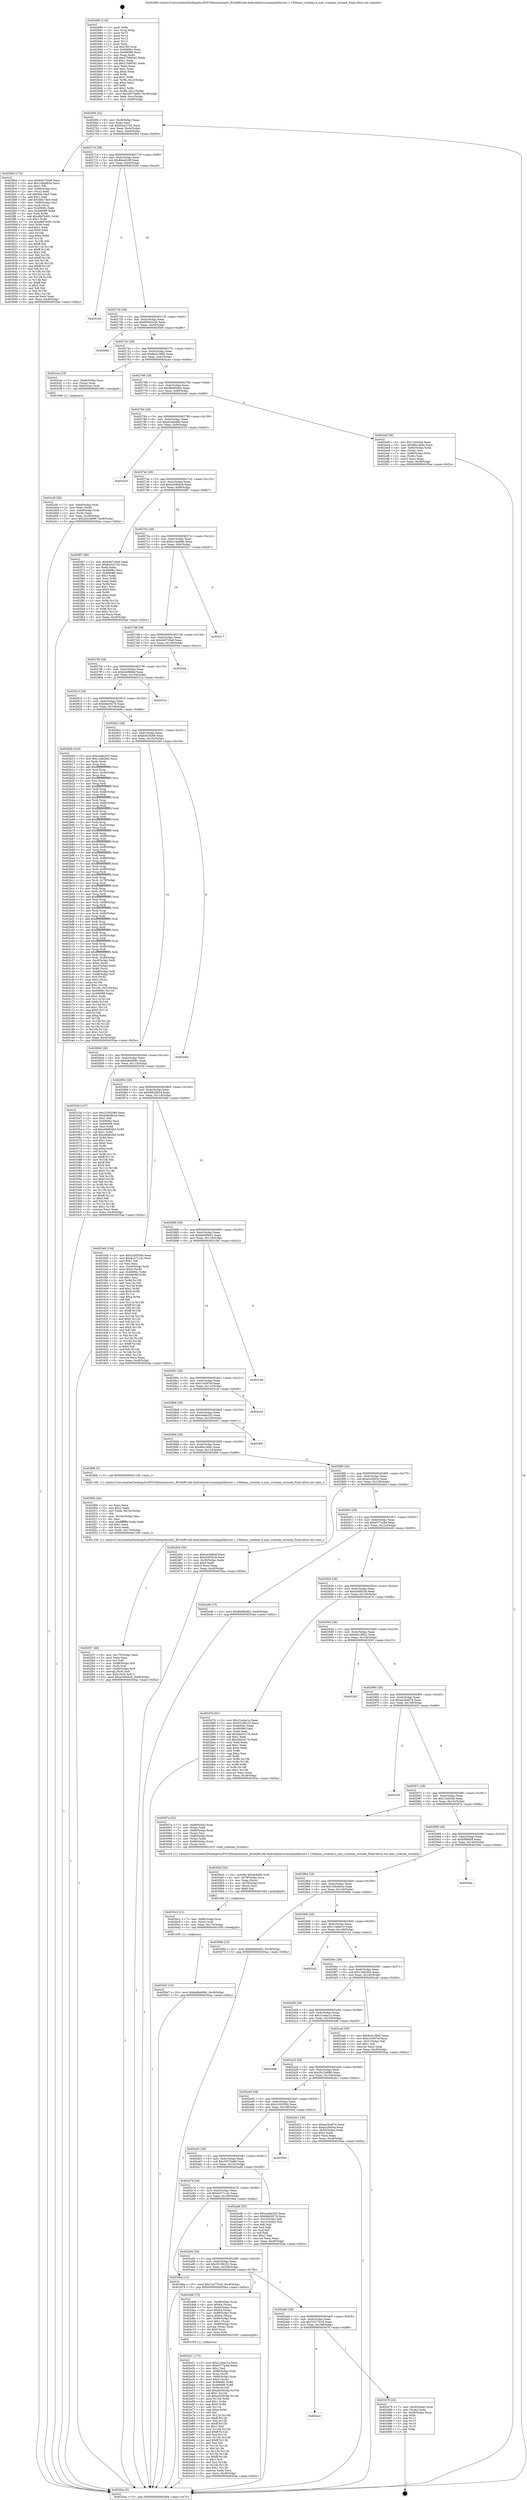 digraph "0x402680" {
  label = "0x402680 (/mnt/c/Users/mathe/Desktop/tcc/POCII/binaries/extr_BGAQRCode-Androidzbarsrcmainjnilibiconv-1.15libmac_croatian.h_mac_croatian_wctomb_Final-ollvm.out::main(0))"
  labelloc = "t"
  node[shape=record]

  Entry [label="",width=0.3,height=0.3,shape=circle,fillcolor=black,style=filled]
  "0x4026f4" [label="{
     0x4026f4 [32]\l
     | [instrs]\l
     &nbsp;&nbsp;0x4026f4 \<+6\>: mov -0xc8(%rbp),%eax\l
     &nbsp;&nbsp;0x4026fa \<+2\>: mov %eax,%ecx\l
     &nbsp;&nbsp;0x4026fc \<+6\>: sub $0x83cb2743,%ecx\l
     &nbsp;&nbsp;0x402702 \<+6\>: mov %eax,-0xdc(%rbp)\l
     &nbsp;&nbsp;0x402708 \<+6\>: mov %ecx,-0xe0(%rbp)\l
     &nbsp;&nbsp;0x40270e \<+6\>: je 0000000000402fbd \<main+0x93d\>\l
  }"]
  "0x402fbd" [label="{
     0x402fbd [174]\l
     | [instrs]\l
     &nbsp;&nbsp;0x402fbd \<+5\>: mov $0xb40720a6,%eax\l
     &nbsp;&nbsp;0x402fc2 \<+5\>: mov $0x1084db3a,%ecx\l
     &nbsp;&nbsp;0x402fc7 \<+2\>: mov $0x1,%dl\l
     &nbsp;&nbsp;0x402fc9 \<+4\>: mov -0x80(%rbp),%rsi\l
     &nbsp;&nbsp;0x402fcd \<+2\>: mov (%rsi),%edi\l
     &nbsp;&nbsp;0x402fcf \<+6\>: sub $0x5f4c74e5,%edi\l
     &nbsp;&nbsp;0x402fd5 \<+3\>: add $0x1,%edi\l
     &nbsp;&nbsp;0x402fd8 \<+6\>: add $0x5f4c74e5,%edi\l
     &nbsp;&nbsp;0x402fde \<+4\>: mov -0x80(%rbp),%rsi\l
     &nbsp;&nbsp;0x402fe2 \<+2\>: mov %edi,(%rsi)\l
     &nbsp;&nbsp;0x402fe4 \<+7\>: mov 0x40606c,%edi\l
     &nbsp;&nbsp;0x402feb \<+8\>: mov 0x406088,%r8d\l
     &nbsp;&nbsp;0x402ff3 \<+3\>: mov %edi,%r9d\l
     &nbsp;&nbsp;0x402ff6 \<+7\>: add $0xd8d7b081,%r9d\l
     &nbsp;&nbsp;0x402ffd \<+4\>: sub $0x1,%r9d\l
     &nbsp;&nbsp;0x403001 \<+7\>: sub $0xd8d7b081,%r9d\l
     &nbsp;&nbsp;0x403008 \<+4\>: imul %r9d,%edi\l
     &nbsp;&nbsp;0x40300c \<+3\>: and $0x1,%edi\l
     &nbsp;&nbsp;0x40300f \<+3\>: cmp $0x0,%edi\l
     &nbsp;&nbsp;0x403012 \<+4\>: sete %r10b\l
     &nbsp;&nbsp;0x403016 \<+4\>: cmp $0xa,%r8d\l
     &nbsp;&nbsp;0x40301a \<+4\>: setl %r11b\l
     &nbsp;&nbsp;0x40301e \<+3\>: mov %r10b,%bl\l
     &nbsp;&nbsp;0x403021 \<+3\>: xor $0xff,%bl\l
     &nbsp;&nbsp;0x403024 \<+3\>: mov %r11b,%r14b\l
     &nbsp;&nbsp;0x403027 \<+4\>: xor $0xff,%r14b\l
     &nbsp;&nbsp;0x40302b \<+3\>: xor $0x1,%dl\l
     &nbsp;&nbsp;0x40302e \<+3\>: mov %bl,%r15b\l
     &nbsp;&nbsp;0x403031 \<+4\>: and $0xff,%r15b\l
     &nbsp;&nbsp;0x403035 \<+3\>: and %dl,%r10b\l
     &nbsp;&nbsp;0x403038 \<+3\>: mov %r14b,%r12b\l
     &nbsp;&nbsp;0x40303b \<+4\>: and $0xff,%r12b\l
     &nbsp;&nbsp;0x40303f \<+3\>: and %dl,%r11b\l
     &nbsp;&nbsp;0x403042 \<+3\>: or %r10b,%r15b\l
     &nbsp;&nbsp;0x403045 \<+3\>: or %r11b,%r12b\l
     &nbsp;&nbsp;0x403048 \<+3\>: xor %r12b,%r15b\l
     &nbsp;&nbsp;0x40304b \<+3\>: or %r14b,%bl\l
     &nbsp;&nbsp;0x40304e \<+3\>: xor $0xff,%bl\l
     &nbsp;&nbsp;0x403051 \<+3\>: or $0x1,%dl\l
     &nbsp;&nbsp;0x403054 \<+2\>: and %dl,%bl\l
     &nbsp;&nbsp;0x403056 \<+3\>: or %bl,%r15b\l
     &nbsp;&nbsp;0x403059 \<+4\>: test $0x1,%r15b\l
     &nbsp;&nbsp;0x40305d \<+3\>: cmovne %ecx,%eax\l
     &nbsp;&nbsp;0x403060 \<+6\>: mov %eax,-0xc8(%rbp)\l
     &nbsp;&nbsp;0x403066 \<+5\>: jmp 00000000004035aa \<main+0xf2a\>\l
  }"]
  "0x402714" [label="{
     0x402714 [28]\l
     | [instrs]\l
     &nbsp;&nbsp;0x402714 \<+5\>: jmp 0000000000402719 \<main+0x99\>\l
     &nbsp;&nbsp;0x402719 \<+6\>: mov -0xdc(%rbp),%eax\l
     &nbsp;&nbsp;0x40271f \<+5\>: sub $0x84ad228f,%eax\l
     &nbsp;&nbsp;0x402724 \<+6\>: mov %eax,-0xe4(%rbp)\l
     &nbsp;&nbsp;0x40272a \<+6\>: je 0000000000403329 \<main+0xca9\>\l
  }"]
  Exit [label="",width=0.3,height=0.3,shape=circle,fillcolor=black,style=filled,peripheries=2]
  "0x403329" [label="{
     0x403329\l
  }", style=dashed]
  "0x402730" [label="{
     0x402730 [28]\l
     | [instrs]\l
     &nbsp;&nbsp;0x402730 \<+5\>: jmp 0000000000402735 \<main+0xb5\>\l
     &nbsp;&nbsp;0x402735 \<+6\>: mov -0xdc(%rbp),%eax\l
     &nbsp;&nbsp;0x40273b \<+5\>: sub $0x85842a3b,%eax\l
     &nbsp;&nbsp;0x402740 \<+6\>: mov %eax,-0xe8(%rbp)\l
     &nbsp;&nbsp;0x402746 \<+6\>: je 00000000004030e6 \<main+0xa66\>\l
  }"]
  "0x402acc" [label="{
     0x402acc\l
  }", style=dashed]
  "0x4030e6" [label="{
     0x4030e6\l
  }", style=dashed]
  "0x40274c" [label="{
     0x40274c [28]\l
     | [instrs]\l
     &nbsp;&nbsp;0x40274c \<+5\>: jmp 0000000000402751 \<main+0xd1\>\l
     &nbsp;&nbsp;0x402751 \<+6\>: mov -0xdc(%rbp),%eax\l
     &nbsp;&nbsp;0x402757 \<+5\>: sub $0x8a413685,%eax\l
     &nbsp;&nbsp;0x40275c \<+6\>: mov %eax,-0xec(%rbp)\l
     &nbsp;&nbsp;0x402762 \<+6\>: je 0000000000402cea \<main+0x66a\>\l
  }"]
  "0x403479" [label="{
     0x403479 [24]\l
     | [instrs]\l
     &nbsp;&nbsp;0x403479 \<+7\>: mov -0xc0(%rbp),%rax\l
     &nbsp;&nbsp;0x403480 \<+2\>: mov (%rax),%eax\l
     &nbsp;&nbsp;0x403482 \<+4\>: lea -0x28(%rbp),%rsp\l
     &nbsp;&nbsp;0x403486 \<+1\>: pop %rbx\l
     &nbsp;&nbsp;0x403487 \<+2\>: pop %r12\l
     &nbsp;&nbsp;0x403489 \<+2\>: pop %r13\l
     &nbsp;&nbsp;0x40348b \<+2\>: pop %r14\l
     &nbsp;&nbsp;0x40348d \<+2\>: pop %r15\l
     &nbsp;&nbsp;0x40348f \<+1\>: pop %rbp\l
     &nbsp;&nbsp;0x403490 \<+1\>: ret\l
  }"]
  "0x402cea" [label="{
     0x402cea [19]\l
     | [instrs]\l
     &nbsp;&nbsp;0x402cea \<+7\>: mov -0xb8(%rbp),%rax\l
     &nbsp;&nbsp;0x402cf1 \<+3\>: mov (%rax),%rax\l
     &nbsp;&nbsp;0x402cf4 \<+4\>: mov 0x8(%rax),%rdi\l
     &nbsp;&nbsp;0x402cf8 \<+5\>: call 0000000000401060 \<atoi@plt\>\l
     | [calls]\l
     &nbsp;&nbsp;0x401060 \{1\} (unknown)\l
  }"]
  "0x402768" [label="{
     0x402768 [28]\l
     | [instrs]\l
     &nbsp;&nbsp;0x402768 \<+5\>: jmp 000000000040276d \<main+0xed\>\l
     &nbsp;&nbsp;0x40276d \<+6\>: mov -0xdc(%rbp),%eax\l
     &nbsp;&nbsp;0x402773 \<+5\>: sub $0x8b094462,%eax\l
     &nbsp;&nbsp;0x402778 \<+6\>: mov %eax,-0xf0(%rbp)\l
     &nbsp;&nbsp;0x40277e \<+6\>: je 0000000000402edf \<main+0x85f\>\l
  }"]
  "0x4030d7" [label="{
     0x4030d7 [15]\l
     | [instrs]\l
     &nbsp;&nbsp;0x4030d7 \<+10\>: movl $0xbd6a909c,-0xc8(%rbp)\l
     &nbsp;&nbsp;0x4030e1 \<+5\>: jmp 00000000004035aa \<main+0xf2a\>\l
  }"]
  "0x402edf" [label="{
     0x402edf [39]\l
     | [instrs]\l
     &nbsp;&nbsp;0x402edf \<+5\>: mov $0x12d434d,%eax\l
     &nbsp;&nbsp;0x402ee4 \<+5\>: mov $0xd9a14b0c,%ecx\l
     &nbsp;&nbsp;0x402ee9 \<+4\>: mov -0x80(%rbp),%rdx\l
     &nbsp;&nbsp;0x402eed \<+2\>: mov (%rdx),%esi\l
     &nbsp;&nbsp;0x402eef \<+7\>: mov -0x90(%rbp),%rdx\l
     &nbsp;&nbsp;0x402ef6 \<+2\>: cmp (%rdx),%esi\l
     &nbsp;&nbsp;0x402ef8 \<+3\>: cmovl %ecx,%eax\l
     &nbsp;&nbsp;0x402efb \<+6\>: mov %eax,-0xc8(%rbp)\l
     &nbsp;&nbsp;0x402f01 \<+5\>: jmp 00000000004035aa \<main+0xf2a\>\l
  }"]
  "0x402784" [label="{
     0x402784 [28]\l
     | [instrs]\l
     &nbsp;&nbsp;0x402784 \<+5\>: jmp 0000000000402789 \<main+0x109\>\l
     &nbsp;&nbsp;0x402789 \<+6\>: mov -0xdc(%rbp),%eax\l
     &nbsp;&nbsp;0x40278f \<+5\>: sub $0x8c2b4d6b,%eax\l
     &nbsp;&nbsp;0x402794 \<+6\>: mov %eax,-0xf4(%rbp)\l
     &nbsp;&nbsp;0x40279a \<+6\>: je 0000000000403235 \<main+0xbb5\>\l
  }"]
  "0x4030c2" [label="{
     0x4030c2 [21]\l
     | [instrs]\l
     &nbsp;&nbsp;0x4030c2 \<+7\>: mov -0x88(%rbp),%rcx\l
     &nbsp;&nbsp;0x4030c9 \<+3\>: mov (%rcx),%rdi\l
     &nbsp;&nbsp;0x4030cc \<+6\>: mov %eax,-0x174(%rbp)\l
     &nbsp;&nbsp;0x4030d2 \<+5\>: call 0000000000401030 \<free@plt\>\l
     | [calls]\l
     &nbsp;&nbsp;0x401030 \{1\} (unknown)\l
  }"]
  "0x403235" [label="{
     0x403235\l
  }", style=dashed]
  "0x4027a0" [label="{
     0x4027a0 [28]\l
     | [instrs]\l
     &nbsp;&nbsp;0x4027a0 \<+5\>: jmp 00000000004027a5 \<main+0x125\>\l
     &nbsp;&nbsp;0x4027a5 \<+6\>: mov -0xdc(%rbp),%eax\l
     &nbsp;&nbsp;0x4027ab \<+5\>: sub $0xa349d4c6,%eax\l
     &nbsp;&nbsp;0x4027b0 \<+6\>: mov %eax,-0xf8(%rbp)\l
     &nbsp;&nbsp;0x4027b6 \<+6\>: je 0000000000402f67 \<main+0x8e7\>\l
  }"]
  "0x4030a5" [label="{
     0x4030a5 [29]\l
     | [instrs]\l
     &nbsp;&nbsp;0x4030a5 \<+10\>: movabs $0x4040d6,%rdi\l
     &nbsp;&nbsp;0x4030af \<+4\>: mov -0x78(%rbp),%rcx\l
     &nbsp;&nbsp;0x4030b3 \<+2\>: mov %eax,(%rcx)\l
     &nbsp;&nbsp;0x4030b5 \<+4\>: mov -0x78(%rbp),%rcx\l
     &nbsp;&nbsp;0x4030b9 \<+2\>: mov (%rcx),%esi\l
     &nbsp;&nbsp;0x4030bb \<+2\>: mov $0x0,%al\l
     &nbsp;&nbsp;0x4030bd \<+5\>: call 0000000000401040 \<printf@plt\>\l
     | [calls]\l
     &nbsp;&nbsp;0x401040 \{1\} (unknown)\l
  }"]
  "0x402f67" [label="{
     0x402f67 [86]\l
     | [instrs]\l
     &nbsp;&nbsp;0x402f67 \<+5\>: mov $0xb40720a6,%eax\l
     &nbsp;&nbsp;0x402f6c \<+5\>: mov $0x83cb2743,%ecx\l
     &nbsp;&nbsp;0x402f71 \<+2\>: xor %edx,%edx\l
     &nbsp;&nbsp;0x402f73 \<+7\>: mov 0x40606c,%esi\l
     &nbsp;&nbsp;0x402f7a \<+7\>: mov 0x406088,%edi\l
     &nbsp;&nbsp;0x402f81 \<+3\>: sub $0x1,%edx\l
     &nbsp;&nbsp;0x402f84 \<+3\>: mov %esi,%r8d\l
     &nbsp;&nbsp;0x402f87 \<+3\>: add %edx,%r8d\l
     &nbsp;&nbsp;0x402f8a \<+4\>: imul %r8d,%esi\l
     &nbsp;&nbsp;0x402f8e \<+3\>: and $0x1,%esi\l
     &nbsp;&nbsp;0x402f91 \<+3\>: cmp $0x0,%esi\l
     &nbsp;&nbsp;0x402f94 \<+4\>: sete %r9b\l
     &nbsp;&nbsp;0x402f98 \<+3\>: cmp $0xa,%edi\l
     &nbsp;&nbsp;0x402f9b \<+4\>: setl %r10b\l
     &nbsp;&nbsp;0x402f9f \<+3\>: mov %r9b,%r11b\l
     &nbsp;&nbsp;0x402fa2 \<+3\>: and %r10b,%r11b\l
     &nbsp;&nbsp;0x402fa5 \<+3\>: xor %r10b,%r9b\l
     &nbsp;&nbsp;0x402fa8 \<+3\>: or %r9b,%r11b\l
     &nbsp;&nbsp;0x402fab \<+4\>: test $0x1,%r11b\l
     &nbsp;&nbsp;0x402faf \<+3\>: cmovne %ecx,%eax\l
     &nbsp;&nbsp;0x402fb2 \<+6\>: mov %eax,-0xc8(%rbp)\l
     &nbsp;&nbsp;0x402fb8 \<+5\>: jmp 00000000004035aa \<main+0xf2a\>\l
  }"]
  "0x4027bc" [label="{
     0x4027bc [28]\l
     | [instrs]\l
     &nbsp;&nbsp;0x4027bc \<+5\>: jmp 00000000004027c1 \<main+0x141\>\l
     &nbsp;&nbsp;0x4027c1 \<+6\>: mov -0xdc(%rbp),%eax\l
     &nbsp;&nbsp;0x4027c7 \<+5\>: sub $0xb1cba69b,%eax\l
     &nbsp;&nbsp;0x4027cc \<+6\>: mov %eax,-0xfc(%rbp)\l
     &nbsp;&nbsp;0x4027d2 \<+6\>: je 0000000000403217 \<main+0xb97\>\l
  }"]
  "0x402f37" [label="{
     0x402f37 [48]\l
     | [instrs]\l
     &nbsp;&nbsp;0x402f37 \<+6\>: mov -0x170(%rbp),%ecx\l
     &nbsp;&nbsp;0x402f3d \<+3\>: imul %eax,%ecx\l
     &nbsp;&nbsp;0x402f40 \<+3\>: mov %cl,%dil\l
     &nbsp;&nbsp;0x402f43 \<+7\>: mov -0x88(%rbp),%r8\l
     &nbsp;&nbsp;0x402f4a \<+3\>: mov (%r8),%r8\l
     &nbsp;&nbsp;0x402f4d \<+4\>: mov -0x80(%rbp),%r9\l
     &nbsp;&nbsp;0x402f51 \<+3\>: movslq (%r9),%r9\l
     &nbsp;&nbsp;0x402f54 \<+4\>: mov %dil,(%r8,%r9,1)\l
     &nbsp;&nbsp;0x402f58 \<+10\>: movl $0xa349d4c6,-0xc8(%rbp)\l
     &nbsp;&nbsp;0x402f62 \<+5\>: jmp 00000000004035aa \<main+0xf2a\>\l
  }"]
  "0x403217" [label="{
     0x403217\l
  }", style=dashed]
  "0x4027d8" [label="{
     0x4027d8 [28]\l
     | [instrs]\l
     &nbsp;&nbsp;0x4027d8 \<+5\>: jmp 00000000004027dd \<main+0x15d\>\l
     &nbsp;&nbsp;0x4027dd \<+6\>: mov -0xdc(%rbp),%eax\l
     &nbsp;&nbsp;0x4027e3 \<+5\>: sub $0xb40720a6,%eax\l
     &nbsp;&nbsp;0x4027e8 \<+6\>: mov %eax,-0x100(%rbp)\l
     &nbsp;&nbsp;0x4027ee \<+6\>: je 0000000000403544 \<main+0xec4\>\l
  }"]
  "0x402f0b" [label="{
     0x402f0b [44]\l
     | [instrs]\l
     &nbsp;&nbsp;0x402f0b \<+2\>: xor %ecx,%ecx\l
     &nbsp;&nbsp;0x402f0d \<+5\>: mov $0x2,%edx\l
     &nbsp;&nbsp;0x402f12 \<+6\>: mov %edx,-0x16c(%rbp)\l
     &nbsp;&nbsp;0x402f18 \<+1\>: cltd\l
     &nbsp;&nbsp;0x402f19 \<+6\>: mov -0x16c(%rbp),%esi\l
     &nbsp;&nbsp;0x402f1f \<+2\>: idiv %esi\l
     &nbsp;&nbsp;0x402f21 \<+6\>: imul $0xfffffffe,%edx,%edx\l
     &nbsp;&nbsp;0x402f27 \<+3\>: sub $0x1,%ecx\l
     &nbsp;&nbsp;0x402f2a \<+2\>: sub %ecx,%edx\l
     &nbsp;&nbsp;0x402f2c \<+6\>: mov %edx,-0x170(%rbp)\l
     &nbsp;&nbsp;0x402f32 \<+5\>: call 0000000000401160 \<next_i\>\l
     | [calls]\l
     &nbsp;&nbsp;0x401160 \{1\} (/mnt/c/Users/mathe/Desktop/tcc/POCII/binaries/extr_BGAQRCode-Androidzbarsrcmainjnilibiconv-1.15libmac_croatian.h_mac_croatian_wctomb_Final-ollvm.out::next_i)\l
  }"]
  "0x403544" [label="{
     0x403544\l
  }", style=dashed]
  "0x4027f4" [label="{
     0x4027f4 [28]\l
     | [instrs]\l
     &nbsp;&nbsp;0x4027f4 \<+5\>: jmp 00000000004027f9 \<main+0x179\>\l
     &nbsp;&nbsp;0x4027f9 \<+6\>: mov -0xdc(%rbp),%eax\l
     &nbsp;&nbsp;0x4027ff \<+5\>: sub $0xb4289bbf,%eax\l
     &nbsp;&nbsp;0x402804 \<+6\>: mov %eax,-0x104(%rbp)\l
     &nbsp;&nbsp;0x40280a \<+6\>: je 000000000040331a \<main+0xc9a\>\l
  }"]
  "0x402e21" [label="{
     0x402e21 [175]\l
     | [instrs]\l
     &nbsp;&nbsp;0x402e21 \<+5\>: mov $0x21e4ac1a,%ecx\l
     &nbsp;&nbsp;0x402e26 \<+5\>: mov $0xe577a3bf,%edx\l
     &nbsp;&nbsp;0x402e2b \<+3\>: mov $0x1,%sil\l
     &nbsp;&nbsp;0x402e2e \<+7\>: mov -0x88(%rbp),%rdi\l
     &nbsp;&nbsp;0x402e35 \<+3\>: mov %rax,(%rdi)\l
     &nbsp;&nbsp;0x402e38 \<+4\>: mov -0x80(%rbp),%rax\l
     &nbsp;&nbsp;0x402e3c \<+6\>: movl $0x0,(%rax)\l
     &nbsp;&nbsp;0x402e42 \<+8\>: mov 0x40606c,%r8d\l
     &nbsp;&nbsp;0x402e4a \<+8\>: mov 0x406088,%r9d\l
     &nbsp;&nbsp;0x402e52 \<+3\>: mov %r8d,%r10d\l
     &nbsp;&nbsp;0x402e55 \<+7\>: add $0xad3503da,%r10d\l
     &nbsp;&nbsp;0x402e5c \<+4\>: sub $0x1,%r10d\l
     &nbsp;&nbsp;0x402e60 \<+7\>: sub $0xad3503da,%r10d\l
     &nbsp;&nbsp;0x402e67 \<+4\>: imul %r10d,%r8d\l
     &nbsp;&nbsp;0x402e6b \<+4\>: and $0x1,%r8d\l
     &nbsp;&nbsp;0x402e6f \<+4\>: cmp $0x0,%r8d\l
     &nbsp;&nbsp;0x402e73 \<+4\>: sete %r11b\l
     &nbsp;&nbsp;0x402e77 \<+4\>: cmp $0xa,%r9d\l
     &nbsp;&nbsp;0x402e7b \<+3\>: setl %bl\l
     &nbsp;&nbsp;0x402e7e \<+3\>: mov %r11b,%r14b\l
     &nbsp;&nbsp;0x402e81 \<+4\>: xor $0xff,%r14b\l
     &nbsp;&nbsp;0x402e85 \<+3\>: mov %bl,%r15b\l
     &nbsp;&nbsp;0x402e88 \<+4\>: xor $0xff,%r15b\l
     &nbsp;&nbsp;0x402e8c \<+4\>: xor $0x1,%sil\l
     &nbsp;&nbsp;0x402e90 \<+3\>: mov %r14b,%r12b\l
     &nbsp;&nbsp;0x402e93 \<+4\>: and $0xff,%r12b\l
     &nbsp;&nbsp;0x402e97 \<+3\>: and %sil,%r11b\l
     &nbsp;&nbsp;0x402e9a \<+3\>: mov %r15b,%r13b\l
     &nbsp;&nbsp;0x402e9d \<+4\>: and $0xff,%r13b\l
     &nbsp;&nbsp;0x402ea1 \<+3\>: and %sil,%bl\l
     &nbsp;&nbsp;0x402ea4 \<+3\>: or %r11b,%r12b\l
     &nbsp;&nbsp;0x402ea7 \<+3\>: or %bl,%r13b\l
     &nbsp;&nbsp;0x402eaa \<+3\>: xor %r13b,%r12b\l
     &nbsp;&nbsp;0x402ead \<+3\>: or %r15b,%r14b\l
     &nbsp;&nbsp;0x402eb0 \<+4\>: xor $0xff,%r14b\l
     &nbsp;&nbsp;0x402eb4 \<+4\>: or $0x1,%sil\l
     &nbsp;&nbsp;0x402eb8 \<+3\>: and %sil,%r14b\l
     &nbsp;&nbsp;0x402ebb \<+3\>: or %r14b,%r12b\l
     &nbsp;&nbsp;0x402ebe \<+4\>: test $0x1,%r12b\l
     &nbsp;&nbsp;0x402ec2 \<+3\>: cmovne %edx,%ecx\l
     &nbsp;&nbsp;0x402ec5 \<+6\>: mov %ecx,-0xc8(%rbp)\l
     &nbsp;&nbsp;0x402ecb \<+5\>: jmp 00000000004035aa \<main+0xf2a\>\l
  }"]
  "0x40331a" [label="{
     0x40331a\l
  }", style=dashed]
  "0x402810" [label="{
     0x402810 [28]\l
     | [instrs]\l
     &nbsp;&nbsp;0x402810 \<+5\>: jmp 0000000000402815 \<main+0x195\>\l
     &nbsp;&nbsp;0x402815 \<+6\>: mov -0xdc(%rbp),%eax\l
     &nbsp;&nbsp;0x40281b \<+5\>: sub $0xb8dc927b,%eax\l
     &nbsp;&nbsp;0x402820 \<+6\>: mov %eax,-0x108(%rbp)\l
     &nbsp;&nbsp;0x402826 \<+6\>: je 0000000000402b0b \<main+0x48b\>\l
  }"]
  "0x402ab0" [label="{
     0x402ab0 [28]\l
     | [instrs]\l
     &nbsp;&nbsp;0x402ab0 \<+5\>: jmp 0000000000402ab5 \<main+0x435\>\l
     &nbsp;&nbsp;0x402ab5 \<+6\>: mov -0xdc(%rbp),%eax\l
     &nbsp;&nbsp;0x402abb \<+5\>: sub $0x7e277b16,%eax\l
     &nbsp;&nbsp;0x402ac0 \<+6\>: mov %eax,-0x168(%rbp)\l
     &nbsp;&nbsp;0x402ac6 \<+6\>: je 0000000000403479 \<main+0xdf9\>\l
  }"]
  "0x402b0b" [label="{
     0x402b0b [416]\l
     | [instrs]\l
     &nbsp;&nbsp;0x402b0b \<+5\>: mov $0xcea6a203,%eax\l
     &nbsp;&nbsp;0x402b10 \<+5\>: mov $0x12db2fe2,%ecx\l
     &nbsp;&nbsp;0x402b15 \<+2\>: xor %edx,%edx\l
     &nbsp;&nbsp;0x402b17 \<+3\>: mov %rsp,%rsi\l
     &nbsp;&nbsp;0x402b1a \<+4\>: add $0xfffffffffffffff0,%rsi\l
     &nbsp;&nbsp;0x402b1e \<+3\>: mov %rsi,%rsp\l
     &nbsp;&nbsp;0x402b21 \<+7\>: mov %rsi,-0xc0(%rbp)\l
     &nbsp;&nbsp;0x402b28 \<+3\>: mov %rsp,%rsi\l
     &nbsp;&nbsp;0x402b2b \<+4\>: add $0xfffffffffffffff0,%rsi\l
     &nbsp;&nbsp;0x402b2f \<+3\>: mov %rsi,%rsp\l
     &nbsp;&nbsp;0x402b32 \<+3\>: mov %rsp,%rdi\l
     &nbsp;&nbsp;0x402b35 \<+4\>: add $0xfffffffffffffff0,%rdi\l
     &nbsp;&nbsp;0x402b39 \<+3\>: mov %rdi,%rsp\l
     &nbsp;&nbsp;0x402b3c \<+7\>: mov %rdi,-0xb8(%rbp)\l
     &nbsp;&nbsp;0x402b43 \<+3\>: mov %rsp,%rdi\l
     &nbsp;&nbsp;0x402b46 \<+4\>: add $0xfffffffffffffff0,%rdi\l
     &nbsp;&nbsp;0x402b4a \<+3\>: mov %rdi,%rsp\l
     &nbsp;&nbsp;0x402b4d \<+7\>: mov %rdi,-0xb0(%rbp)\l
     &nbsp;&nbsp;0x402b54 \<+3\>: mov %rsp,%rdi\l
     &nbsp;&nbsp;0x402b57 \<+4\>: add $0xfffffffffffffff0,%rdi\l
     &nbsp;&nbsp;0x402b5b \<+3\>: mov %rdi,%rsp\l
     &nbsp;&nbsp;0x402b5e \<+7\>: mov %rdi,-0xa8(%rbp)\l
     &nbsp;&nbsp;0x402b65 \<+3\>: mov %rsp,%rdi\l
     &nbsp;&nbsp;0x402b68 \<+4\>: add $0xfffffffffffffff0,%rdi\l
     &nbsp;&nbsp;0x402b6c \<+3\>: mov %rdi,%rsp\l
     &nbsp;&nbsp;0x402b6f \<+7\>: mov %rdi,-0xa0(%rbp)\l
     &nbsp;&nbsp;0x402b76 \<+3\>: mov %rsp,%rdi\l
     &nbsp;&nbsp;0x402b79 \<+4\>: add $0xfffffffffffffff0,%rdi\l
     &nbsp;&nbsp;0x402b7d \<+3\>: mov %rdi,%rsp\l
     &nbsp;&nbsp;0x402b80 \<+7\>: mov %rdi,-0x98(%rbp)\l
     &nbsp;&nbsp;0x402b87 \<+3\>: mov %rsp,%rdi\l
     &nbsp;&nbsp;0x402b8a \<+4\>: add $0xfffffffffffffff0,%rdi\l
     &nbsp;&nbsp;0x402b8e \<+3\>: mov %rdi,%rsp\l
     &nbsp;&nbsp;0x402b91 \<+7\>: mov %rdi,-0x90(%rbp)\l
     &nbsp;&nbsp;0x402b98 \<+3\>: mov %rsp,%rdi\l
     &nbsp;&nbsp;0x402b9b \<+4\>: add $0xfffffffffffffff0,%rdi\l
     &nbsp;&nbsp;0x402b9f \<+3\>: mov %rdi,%rsp\l
     &nbsp;&nbsp;0x402ba2 \<+7\>: mov %rdi,-0x88(%rbp)\l
     &nbsp;&nbsp;0x402ba9 \<+3\>: mov %rsp,%rdi\l
     &nbsp;&nbsp;0x402bac \<+4\>: add $0xfffffffffffffff0,%rdi\l
     &nbsp;&nbsp;0x402bb0 \<+3\>: mov %rdi,%rsp\l
     &nbsp;&nbsp;0x402bb3 \<+4\>: mov %rdi,-0x80(%rbp)\l
     &nbsp;&nbsp;0x402bb7 \<+3\>: mov %rsp,%rdi\l
     &nbsp;&nbsp;0x402bba \<+4\>: add $0xfffffffffffffff0,%rdi\l
     &nbsp;&nbsp;0x402bbe \<+3\>: mov %rdi,%rsp\l
     &nbsp;&nbsp;0x402bc1 \<+4\>: mov %rdi,-0x78(%rbp)\l
     &nbsp;&nbsp;0x402bc5 \<+3\>: mov %rsp,%rdi\l
     &nbsp;&nbsp;0x402bc8 \<+4\>: add $0xfffffffffffffff0,%rdi\l
     &nbsp;&nbsp;0x402bcc \<+3\>: mov %rdi,%rsp\l
     &nbsp;&nbsp;0x402bcf \<+4\>: mov %rdi,-0x70(%rbp)\l
     &nbsp;&nbsp;0x402bd3 \<+3\>: mov %rsp,%rdi\l
     &nbsp;&nbsp;0x402bd6 \<+4\>: add $0xfffffffffffffff0,%rdi\l
     &nbsp;&nbsp;0x402bda \<+3\>: mov %rdi,%rsp\l
     &nbsp;&nbsp;0x402bdd \<+4\>: mov %rdi,-0x68(%rbp)\l
     &nbsp;&nbsp;0x402be1 \<+3\>: mov %rsp,%rdi\l
     &nbsp;&nbsp;0x402be4 \<+4\>: add $0xfffffffffffffff0,%rdi\l
     &nbsp;&nbsp;0x402be8 \<+3\>: mov %rdi,%rsp\l
     &nbsp;&nbsp;0x402beb \<+4\>: mov %rdi,-0x60(%rbp)\l
     &nbsp;&nbsp;0x402bef \<+3\>: mov %rsp,%rdi\l
     &nbsp;&nbsp;0x402bf2 \<+4\>: add $0xfffffffffffffff0,%rdi\l
     &nbsp;&nbsp;0x402bf6 \<+3\>: mov %rdi,%rsp\l
     &nbsp;&nbsp;0x402bf9 \<+4\>: mov %rdi,-0x58(%rbp)\l
     &nbsp;&nbsp;0x402bfd \<+3\>: mov %rsp,%rdi\l
     &nbsp;&nbsp;0x402c00 \<+4\>: add $0xfffffffffffffff0,%rdi\l
     &nbsp;&nbsp;0x402c04 \<+3\>: mov %rdi,%rsp\l
     &nbsp;&nbsp;0x402c07 \<+4\>: mov %rdi,-0x50(%rbp)\l
     &nbsp;&nbsp;0x402c0b \<+3\>: mov %rsp,%rdi\l
     &nbsp;&nbsp;0x402c0e \<+4\>: add $0xfffffffffffffff0,%rdi\l
     &nbsp;&nbsp;0x402c12 \<+3\>: mov %rdi,%rsp\l
     &nbsp;&nbsp;0x402c15 \<+4\>: mov %rdi,-0x48(%rbp)\l
     &nbsp;&nbsp;0x402c19 \<+3\>: mov %rsp,%rdi\l
     &nbsp;&nbsp;0x402c1c \<+4\>: add $0xfffffffffffffff0,%rdi\l
     &nbsp;&nbsp;0x402c20 \<+3\>: mov %rdi,%rsp\l
     &nbsp;&nbsp;0x402c23 \<+4\>: mov %rdi,-0x40(%rbp)\l
     &nbsp;&nbsp;0x402c27 \<+7\>: mov -0xc0(%rbp),%rdi\l
     &nbsp;&nbsp;0x402c2e \<+6\>: movl $0x0,(%rdi)\l
     &nbsp;&nbsp;0x402c34 \<+7\>: mov -0xcc(%rbp),%r8d\l
     &nbsp;&nbsp;0x402c3b \<+3\>: mov %r8d,(%rsi)\l
     &nbsp;&nbsp;0x402c3e \<+7\>: mov -0xb8(%rbp),%rdi\l
     &nbsp;&nbsp;0x402c45 \<+7\>: mov -0xd8(%rbp),%r9\l
     &nbsp;&nbsp;0x402c4c \<+3\>: mov %r9,(%rdi)\l
     &nbsp;&nbsp;0x402c4f \<+3\>: cmpl $0x2,(%rsi)\l
     &nbsp;&nbsp;0x402c52 \<+4\>: setne %r10b\l
     &nbsp;&nbsp;0x402c56 \<+4\>: and $0x1,%r10b\l
     &nbsp;&nbsp;0x402c5a \<+4\>: mov %r10b,-0x31(%rbp)\l
     &nbsp;&nbsp;0x402c5e \<+8\>: mov 0x40606c,%r11d\l
     &nbsp;&nbsp;0x402c66 \<+7\>: mov 0x406088,%ebx\l
     &nbsp;&nbsp;0x402c6d \<+3\>: sub $0x1,%edx\l
     &nbsp;&nbsp;0x402c70 \<+3\>: mov %r11d,%r14d\l
     &nbsp;&nbsp;0x402c73 \<+3\>: add %edx,%r14d\l
     &nbsp;&nbsp;0x402c76 \<+4\>: imul %r14d,%r11d\l
     &nbsp;&nbsp;0x402c7a \<+4\>: and $0x1,%r11d\l
     &nbsp;&nbsp;0x402c7e \<+4\>: cmp $0x0,%r11d\l
     &nbsp;&nbsp;0x402c82 \<+4\>: sete %r10b\l
     &nbsp;&nbsp;0x402c86 \<+3\>: cmp $0xa,%ebx\l
     &nbsp;&nbsp;0x402c89 \<+4\>: setl %r15b\l
     &nbsp;&nbsp;0x402c8d \<+3\>: mov %r10b,%r12b\l
     &nbsp;&nbsp;0x402c90 \<+3\>: and %r15b,%r12b\l
     &nbsp;&nbsp;0x402c93 \<+3\>: xor %r15b,%r10b\l
     &nbsp;&nbsp;0x402c96 \<+3\>: or %r10b,%r12b\l
     &nbsp;&nbsp;0x402c99 \<+4\>: test $0x1,%r12b\l
     &nbsp;&nbsp;0x402c9d \<+3\>: cmovne %ecx,%eax\l
     &nbsp;&nbsp;0x402ca0 \<+6\>: mov %eax,-0xc8(%rbp)\l
     &nbsp;&nbsp;0x402ca6 \<+5\>: jmp 00000000004035aa \<main+0xf2a\>\l
  }"]
  "0x40282c" [label="{
     0x40282c [28]\l
     | [instrs]\l
     &nbsp;&nbsp;0x40282c \<+5\>: jmp 0000000000402831 \<main+0x1b1\>\l
     &nbsp;&nbsp;0x402831 \<+6\>: mov -0xdc(%rbp),%eax\l
     &nbsp;&nbsp;0x402837 \<+5\>: sub $0xbc819266,%eax\l
     &nbsp;&nbsp;0x40283c \<+6\>: mov %eax,-0x10c(%rbp)\l
     &nbsp;&nbsp;0x402842 \<+6\>: je 00000000004032bd \<main+0xc3d\>\l
  }"]
  "0x402dd6" [label="{
     0x402dd6 [75]\l
     | [instrs]\l
     &nbsp;&nbsp;0x402dd6 \<+7\>: mov -0xa8(%rbp),%rax\l
     &nbsp;&nbsp;0x402ddd \<+6\>: movl $0x64,(%rax)\l
     &nbsp;&nbsp;0x402de3 \<+7\>: mov -0xa0(%rbp),%rax\l
     &nbsp;&nbsp;0x402dea \<+6\>: movl $0x64,(%rax)\l
     &nbsp;&nbsp;0x402df0 \<+7\>: mov -0x98(%rbp),%rax\l
     &nbsp;&nbsp;0x402df7 \<+7\>: movq $0x64,(%rax)\l
     &nbsp;&nbsp;0x402dfe \<+7\>: mov -0x90(%rbp),%rax\l
     &nbsp;&nbsp;0x402e05 \<+6\>: movl $0x1,(%rax)\l
     &nbsp;&nbsp;0x402e0b \<+7\>: mov -0x90(%rbp),%rax\l
     &nbsp;&nbsp;0x402e12 \<+3\>: movslq (%rax),%rax\l
     &nbsp;&nbsp;0x402e15 \<+4\>: shl $0x0,%rax\l
     &nbsp;&nbsp;0x402e19 \<+3\>: mov %rax,%rdi\l
     &nbsp;&nbsp;0x402e1c \<+5\>: call 0000000000401050 \<malloc@plt\>\l
     | [calls]\l
     &nbsp;&nbsp;0x401050 \{1\} (unknown)\l
  }"]
  "0x4032bd" [label="{
     0x4032bd\l
  }", style=dashed]
  "0x402848" [label="{
     0x402848 [28]\l
     | [instrs]\l
     &nbsp;&nbsp;0x402848 \<+5\>: jmp 000000000040284d \<main+0x1cd\>\l
     &nbsp;&nbsp;0x40284d \<+6\>: mov -0xdc(%rbp),%eax\l
     &nbsp;&nbsp;0x402853 \<+5\>: sub $0xbd6a909c,%eax\l
     &nbsp;&nbsp;0x402858 \<+6\>: mov %eax,-0x110(%rbp)\l
     &nbsp;&nbsp;0x40285e \<+6\>: je 000000000040333d \<main+0xcbd\>\l
  }"]
  "0x402a94" [label="{
     0x402a94 [28]\l
     | [instrs]\l
     &nbsp;&nbsp;0x402a94 \<+5\>: jmp 0000000000402a99 \<main+0x419\>\l
     &nbsp;&nbsp;0x402a99 \<+6\>: mov -0xdc(%rbp),%eax\l
     &nbsp;&nbsp;0x402a9f \<+5\>: sub $0x55196222,%eax\l
     &nbsp;&nbsp;0x402aa4 \<+6\>: mov %eax,-0x164(%rbp)\l
     &nbsp;&nbsp;0x402aaa \<+6\>: je 0000000000402dd6 \<main+0x756\>\l
  }"]
  "0x40333d" [label="{
     0x40333d [147]\l
     | [instrs]\l
     &nbsp;&nbsp;0x40333d \<+5\>: mov $0x2c305594,%eax\l
     &nbsp;&nbsp;0x403342 \<+5\>: mov $0xbd828b24,%ecx\l
     &nbsp;&nbsp;0x403347 \<+2\>: mov $0x1,%dl\l
     &nbsp;&nbsp;0x403349 \<+7\>: mov 0x40606c,%esi\l
     &nbsp;&nbsp;0x403350 \<+7\>: mov 0x406088,%edi\l
     &nbsp;&nbsp;0x403357 \<+3\>: mov %esi,%r8d\l
     &nbsp;&nbsp;0x40335a \<+7\>: sub $0xe0b8b5b5,%r8d\l
     &nbsp;&nbsp;0x403361 \<+4\>: sub $0x1,%r8d\l
     &nbsp;&nbsp;0x403365 \<+7\>: add $0xe0b8b5b5,%r8d\l
     &nbsp;&nbsp;0x40336c \<+4\>: imul %r8d,%esi\l
     &nbsp;&nbsp;0x403370 \<+3\>: and $0x1,%esi\l
     &nbsp;&nbsp;0x403373 \<+3\>: cmp $0x0,%esi\l
     &nbsp;&nbsp;0x403376 \<+4\>: sete %r9b\l
     &nbsp;&nbsp;0x40337a \<+3\>: cmp $0xa,%edi\l
     &nbsp;&nbsp;0x40337d \<+4\>: setl %r10b\l
     &nbsp;&nbsp;0x403381 \<+3\>: mov %r9b,%r11b\l
     &nbsp;&nbsp;0x403384 \<+4\>: xor $0xff,%r11b\l
     &nbsp;&nbsp;0x403388 \<+3\>: mov %r10b,%bl\l
     &nbsp;&nbsp;0x40338b \<+3\>: xor $0xff,%bl\l
     &nbsp;&nbsp;0x40338e \<+3\>: xor $0x0,%dl\l
     &nbsp;&nbsp;0x403391 \<+3\>: mov %r11b,%r14b\l
     &nbsp;&nbsp;0x403394 \<+4\>: and $0x0,%r14b\l
     &nbsp;&nbsp;0x403398 \<+3\>: and %dl,%r9b\l
     &nbsp;&nbsp;0x40339b \<+3\>: mov %bl,%r15b\l
     &nbsp;&nbsp;0x40339e \<+4\>: and $0x0,%r15b\l
     &nbsp;&nbsp;0x4033a2 \<+3\>: and %dl,%r10b\l
     &nbsp;&nbsp;0x4033a5 \<+3\>: or %r9b,%r14b\l
     &nbsp;&nbsp;0x4033a8 \<+3\>: or %r10b,%r15b\l
     &nbsp;&nbsp;0x4033ab \<+3\>: xor %r15b,%r14b\l
     &nbsp;&nbsp;0x4033ae \<+3\>: or %bl,%r11b\l
     &nbsp;&nbsp;0x4033b1 \<+4\>: xor $0xff,%r11b\l
     &nbsp;&nbsp;0x4033b5 \<+3\>: or $0x0,%dl\l
     &nbsp;&nbsp;0x4033b8 \<+3\>: and %dl,%r11b\l
     &nbsp;&nbsp;0x4033bb \<+3\>: or %r11b,%r14b\l
     &nbsp;&nbsp;0x4033be \<+4\>: test $0x1,%r14b\l
     &nbsp;&nbsp;0x4033c2 \<+3\>: cmovne %ecx,%eax\l
     &nbsp;&nbsp;0x4033c5 \<+6\>: mov %eax,-0xc8(%rbp)\l
     &nbsp;&nbsp;0x4033cb \<+5\>: jmp 00000000004035aa \<main+0xf2a\>\l
  }"]
  "0x402864" [label="{
     0x402864 [28]\l
     | [instrs]\l
     &nbsp;&nbsp;0x402864 \<+5\>: jmp 0000000000402869 \<main+0x1e9\>\l
     &nbsp;&nbsp;0x402869 \<+6\>: mov -0xdc(%rbp),%eax\l
     &nbsp;&nbsp;0x40286f \<+5\>: sub $0xbd828b24,%eax\l
     &nbsp;&nbsp;0x402874 \<+6\>: mov %eax,-0x114(%rbp)\l
     &nbsp;&nbsp;0x40287a \<+6\>: je 00000000004033d0 \<main+0xd50\>\l
  }"]
  "0x40346a" [label="{
     0x40346a [15]\l
     | [instrs]\l
     &nbsp;&nbsp;0x40346a \<+10\>: movl $0x7e277b16,-0xc8(%rbp)\l
     &nbsp;&nbsp;0x403474 \<+5\>: jmp 00000000004035aa \<main+0xf2a\>\l
  }"]
  "0x4033d0" [label="{
     0x4033d0 [154]\l
     | [instrs]\l
     &nbsp;&nbsp;0x4033d0 \<+5\>: mov $0x2c305594,%eax\l
     &nbsp;&nbsp;0x4033d5 \<+5\>: mov $0x4c5711dc,%ecx\l
     &nbsp;&nbsp;0x4033da \<+2\>: mov $0x1,%dl\l
     &nbsp;&nbsp;0x4033dc \<+2\>: xor %esi,%esi\l
     &nbsp;&nbsp;0x4033de \<+7\>: mov -0xc0(%rbp),%rdi\l
     &nbsp;&nbsp;0x4033e5 \<+6\>: movl $0x0,(%rdi)\l
     &nbsp;&nbsp;0x4033eb \<+8\>: mov 0x40606c,%r8d\l
     &nbsp;&nbsp;0x4033f3 \<+8\>: mov 0x406088,%r9d\l
     &nbsp;&nbsp;0x4033fb \<+3\>: sub $0x1,%esi\l
     &nbsp;&nbsp;0x4033fe \<+3\>: mov %r8d,%r10d\l
     &nbsp;&nbsp;0x403401 \<+3\>: add %esi,%r10d\l
     &nbsp;&nbsp;0x403404 \<+4\>: imul %r10d,%r8d\l
     &nbsp;&nbsp;0x403408 \<+4\>: and $0x1,%r8d\l
     &nbsp;&nbsp;0x40340c \<+4\>: cmp $0x0,%r8d\l
     &nbsp;&nbsp;0x403410 \<+4\>: sete %r11b\l
     &nbsp;&nbsp;0x403414 \<+4\>: cmp $0xa,%r9d\l
     &nbsp;&nbsp;0x403418 \<+3\>: setl %bl\l
     &nbsp;&nbsp;0x40341b \<+3\>: mov %r11b,%r14b\l
     &nbsp;&nbsp;0x40341e \<+4\>: xor $0xff,%r14b\l
     &nbsp;&nbsp;0x403422 \<+3\>: mov %bl,%r15b\l
     &nbsp;&nbsp;0x403425 \<+4\>: xor $0xff,%r15b\l
     &nbsp;&nbsp;0x403429 \<+3\>: xor $0x0,%dl\l
     &nbsp;&nbsp;0x40342c \<+3\>: mov %r14b,%r12b\l
     &nbsp;&nbsp;0x40342f \<+4\>: and $0x0,%r12b\l
     &nbsp;&nbsp;0x403433 \<+3\>: and %dl,%r11b\l
     &nbsp;&nbsp;0x403436 \<+3\>: mov %r15b,%r13b\l
     &nbsp;&nbsp;0x403439 \<+4\>: and $0x0,%r13b\l
     &nbsp;&nbsp;0x40343d \<+2\>: and %dl,%bl\l
     &nbsp;&nbsp;0x40343f \<+3\>: or %r11b,%r12b\l
     &nbsp;&nbsp;0x403442 \<+3\>: or %bl,%r13b\l
     &nbsp;&nbsp;0x403445 \<+3\>: xor %r13b,%r12b\l
     &nbsp;&nbsp;0x403448 \<+3\>: or %r15b,%r14b\l
     &nbsp;&nbsp;0x40344b \<+4\>: xor $0xff,%r14b\l
     &nbsp;&nbsp;0x40344f \<+3\>: or $0x0,%dl\l
     &nbsp;&nbsp;0x403452 \<+3\>: and %dl,%r14b\l
     &nbsp;&nbsp;0x403455 \<+3\>: or %r14b,%r12b\l
     &nbsp;&nbsp;0x403458 \<+4\>: test $0x1,%r12b\l
     &nbsp;&nbsp;0x40345c \<+3\>: cmovne %ecx,%eax\l
     &nbsp;&nbsp;0x40345f \<+6\>: mov %eax,-0xc8(%rbp)\l
     &nbsp;&nbsp;0x403465 \<+5\>: jmp 00000000004035aa \<main+0xf2a\>\l
  }"]
  "0x402880" [label="{
     0x402880 [28]\l
     | [instrs]\l
     &nbsp;&nbsp;0x402880 \<+5\>: jmp 0000000000402885 \<main+0x205\>\l
     &nbsp;&nbsp;0x402885 \<+6\>: mov -0xdc(%rbp),%eax\l
     &nbsp;&nbsp;0x40288b \<+5\>: sub $0xbe0d9d01,%eax\l
     &nbsp;&nbsp;0x402890 \<+6\>: mov %eax,-0x118(%rbp)\l
     &nbsp;&nbsp;0x402896 \<+6\>: je 000000000040319d \<main+0xb1d\>\l
  }"]
  "0x402cfd" [label="{
     0x402cfd [36]\l
     | [instrs]\l
     &nbsp;&nbsp;0x402cfd \<+7\>: mov -0xb0(%rbp),%rdi\l
     &nbsp;&nbsp;0x402d04 \<+2\>: mov %eax,(%rdi)\l
     &nbsp;&nbsp;0x402d06 \<+7\>: mov -0xb0(%rbp),%rdi\l
     &nbsp;&nbsp;0x402d0d \<+2\>: mov (%rdi),%eax\l
     &nbsp;&nbsp;0x402d0f \<+3\>: mov %eax,-0x30(%rbp)\l
     &nbsp;&nbsp;0x402d12 \<+10\>: movl $0x2b224690,-0xc8(%rbp)\l
     &nbsp;&nbsp;0x402d1c \<+5\>: jmp 00000000004035aa \<main+0xf2a\>\l
  }"]
  "0x40319d" [label="{
     0x40319d\l
  }", style=dashed]
  "0x40289c" [label="{
     0x40289c [28]\l
     | [instrs]\l
     &nbsp;&nbsp;0x40289c \<+5\>: jmp 00000000004028a1 \<main+0x221\>\l
     &nbsp;&nbsp;0x4028a1 \<+6\>: mov -0xdc(%rbp),%eax\l
     &nbsp;&nbsp;0x4028a7 \<+5\>: sub $0xc1e597ef,%eax\l
     &nbsp;&nbsp;0x4028ac \<+6\>: mov %eax,-0x11c(%rbp)\l
     &nbsp;&nbsp;0x4028b2 \<+6\>: je 0000000000402cc9 \<main+0x649\>\l
  }"]
  "0x402680" [label="{
     0x402680 [116]\l
     | [instrs]\l
     &nbsp;&nbsp;0x402680 \<+1\>: push %rbp\l
     &nbsp;&nbsp;0x402681 \<+3\>: mov %rsp,%rbp\l
     &nbsp;&nbsp;0x402684 \<+2\>: push %r15\l
     &nbsp;&nbsp;0x402686 \<+2\>: push %r14\l
     &nbsp;&nbsp;0x402688 \<+2\>: push %r13\l
     &nbsp;&nbsp;0x40268a \<+2\>: push %r12\l
     &nbsp;&nbsp;0x40268c \<+1\>: push %rbx\l
     &nbsp;&nbsp;0x40268d \<+7\>: sub $0x168,%rsp\l
     &nbsp;&nbsp;0x402694 \<+7\>: mov 0x40606c,%eax\l
     &nbsp;&nbsp;0x40269b \<+7\>: mov 0x406088,%ecx\l
     &nbsp;&nbsp;0x4026a2 \<+2\>: mov %eax,%edx\l
     &nbsp;&nbsp;0x4026a4 \<+6\>: add $0x27b893d1,%edx\l
     &nbsp;&nbsp;0x4026aa \<+3\>: sub $0x1,%edx\l
     &nbsp;&nbsp;0x4026ad \<+6\>: sub $0x27b893d1,%edx\l
     &nbsp;&nbsp;0x4026b3 \<+3\>: imul %edx,%eax\l
     &nbsp;&nbsp;0x4026b6 \<+3\>: and $0x1,%eax\l
     &nbsp;&nbsp;0x4026b9 \<+3\>: cmp $0x0,%eax\l
     &nbsp;&nbsp;0x4026bc \<+4\>: sete %r8b\l
     &nbsp;&nbsp;0x4026c0 \<+4\>: and $0x1,%r8b\l
     &nbsp;&nbsp;0x4026c4 \<+7\>: mov %r8b,-0xc2(%rbp)\l
     &nbsp;&nbsp;0x4026cb \<+3\>: cmp $0xa,%ecx\l
     &nbsp;&nbsp;0x4026ce \<+4\>: setl %r8b\l
     &nbsp;&nbsp;0x4026d2 \<+4\>: and $0x1,%r8b\l
     &nbsp;&nbsp;0x4026d6 \<+7\>: mov %r8b,-0xc1(%rbp)\l
     &nbsp;&nbsp;0x4026dd \<+10\>: movl $0x3057be80,-0xc8(%rbp)\l
     &nbsp;&nbsp;0x4026e7 \<+6\>: mov %edi,-0xcc(%rbp)\l
     &nbsp;&nbsp;0x4026ed \<+7\>: mov %rsi,-0xd8(%rbp)\l
  }"]
  "0x402cc9" [label="{
     0x402cc9\l
  }", style=dashed]
  "0x4028b8" [label="{
     0x4028b8 [28]\l
     | [instrs]\l
     &nbsp;&nbsp;0x4028b8 \<+5\>: jmp 00000000004028bd \<main+0x23d\>\l
     &nbsp;&nbsp;0x4028bd \<+6\>: mov -0xdc(%rbp),%eax\l
     &nbsp;&nbsp;0x4028c3 \<+5\>: sub $0xcea6a203,%eax\l
     &nbsp;&nbsp;0x4028c8 \<+6\>: mov %eax,-0x120(%rbp)\l
     &nbsp;&nbsp;0x4028ce \<+6\>: je 0000000000403491 \<main+0xe11\>\l
  }"]
  "0x4035aa" [label="{
     0x4035aa [5]\l
     | [instrs]\l
     &nbsp;&nbsp;0x4035aa \<+5\>: jmp 00000000004026f4 \<main+0x74\>\l
  }"]
  "0x403491" [label="{
     0x403491\l
  }", style=dashed]
  "0x4028d4" [label="{
     0x4028d4 [28]\l
     | [instrs]\l
     &nbsp;&nbsp;0x4028d4 \<+5\>: jmp 00000000004028d9 \<main+0x259\>\l
     &nbsp;&nbsp;0x4028d9 \<+6\>: mov -0xdc(%rbp),%eax\l
     &nbsp;&nbsp;0x4028df \<+5\>: sub $0xd9a14b0c,%eax\l
     &nbsp;&nbsp;0x4028e4 \<+6\>: mov %eax,-0x124(%rbp)\l
     &nbsp;&nbsp;0x4028ea \<+6\>: je 0000000000402f06 \<main+0x886\>\l
  }"]
  "0x402a78" [label="{
     0x402a78 [28]\l
     | [instrs]\l
     &nbsp;&nbsp;0x402a78 \<+5\>: jmp 0000000000402a7d \<main+0x3fd\>\l
     &nbsp;&nbsp;0x402a7d \<+6\>: mov -0xdc(%rbp),%eax\l
     &nbsp;&nbsp;0x402a83 \<+5\>: sub $0x4c5711dc,%eax\l
     &nbsp;&nbsp;0x402a88 \<+6\>: mov %eax,-0x160(%rbp)\l
     &nbsp;&nbsp;0x402a8e \<+6\>: je 000000000040346a \<main+0xdea\>\l
  }"]
  "0x402f06" [label="{
     0x402f06 [5]\l
     | [instrs]\l
     &nbsp;&nbsp;0x402f06 \<+5\>: call 0000000000401160 \<next_i\>\l
     | [calls]\l
     &nbsp;&nbsp;0x401160 \{1\} (/mnt/c/Users/mathe/Desktop/tcc/POCII/binaries/extr_BGAQRCode-Androidzbarsrcmainjnilibiconv-1.15libmac_croatian.h_mac_croatian_wctomb_Final-ollvm.out::next_i)\l
  }"]
  "0x4028f0" [label="{
     0x4028f0 [28]\l
     | [instrs]\l
     &nbsp;&nbsp;0x4028f0 \<+5\>: jmp 00000000004028f5 \<main+0x275\>\l
     &nbsp;&nbsp;0x4028f5 \<+6\>: mov -0xdc(%rbp),%eax\l
     &nbsp;&nbsp;0x4028fb \<+5\>: sub $0xe2c0f43e,%eax\l
     &nbsp;&nbsp;0x402900 \<+6\>: mov %eax,-0x128(%rbp)\l
     &nbsp;&nbsp;0x402906 \<+6\>: je 0000000000402d5d \<main+0x6dd\>\l
  }"]
  "0x402ad6" [label="{
     0x402ad6 [53]\l
     | [instrs]\l
     &nbsp;&nbsp;0x402ad6 \<+5\>: mov $0xcea6a203,%eax\l
     &nbsp;&nbsp;0x402adb \<+5\>: mov $0xb8dc927b,%ecx\l
     &nbsp;&nbsp;0x402ae0 \<+6\>: mov -0xc2(%rbp),%dl\l
     &nbsp;&nbsp;0x402ae6 \<+7\>: mov -0xc1(%rbp),%sil\l
     &nbsp;&nbsp;0x402aed \<+3\>: mov %dl,%dil\l
     &nbsp;&nbsp;0x402af0 \<+3\>: and %sil,%dil\l
     &nbsp;&nbsp;0x402af3 \<+3\>: xor %sil,%dl\l
     &nbsp;&nbsp;0x402af6 \<+3\>: or %dl,%dil\l
     &nbsp;&nbsp;0x402af9 \<+4\>: test $0x1,%dil\l
     &nbsp;&nbsp;0x402afd \<+3\>: cmovne %ecx,%eax\l
     &nbsp;&nbsp;0x402b00 \<+6\>: mov %eax,-0xc8(%rbp)\l
     &nbsp;&nbsp;0x402b06 \<+5\>: jmp 00000000004035aa \<main+0xf2a\>\l
  }"]
  "0x402d5d" [label="{
     0x402d5d [30]\l
     | [instrs]\l
     &nbsp;&nbsp;0x402d5d \<+5\>: mov $0xb4289bbf,%eax\l
     &nbsp;&nbsp;0x402d62 \<+5\>: mov $0xe5d5f2c9,%ecx\l
     &nbsp;&nbsp;0x402d67 \<+3\>: mov -0x30(%rbp),%edx\l
     &nbsp;&nbsp;0x402d6a \<+3\>: cmp $0x0,%edx\l
     &nbsp;&nbsp;0x402d6d \<+3\>: cmove %ecx,%eax\l
     &nbsp;&nbsp;0x402d70 \<+6\>: mov %eax,-0xc8(%rbp)\l
     &nbsp;&nbsp;0x402d76 \<+5\>: jmp 00000000004035aa \<main+0xf2a\>\l
  }"]
  "0x40290c" [label="{
     0x40290c [28]\l
     | [instrs]\l
     &nbsp;&nbsp;0x40290c \<+5\>: jmp 0000000000402911 \<main+0x291\>\l
     &nbsp;&nbsp;0x402911 \<+6\>: mov -0xdc(%rbp),%eax\l
     &nbsp;&nbsp;0x402917 \<+5\>: sub $0xe577a3bf,%eax\l
     &nbsp;&nbsp;0x40291c \<+6\>: mov %eax,-0x12c(%rbp)\l
     &nbsp;&nbsp;0x402922 \<+6\>: je 0000000000402ed0 \<main+0x850\>\l
  }"]
  "0x402a5c" [label="{
     0x402a5c [28]\l
     | [instrs]\l
     &nbsp;&nbsp;0x402a5c \<+5\>: jmp 0000000000402a61 \<main+0x3e1\>\l
     &nbsp;&nbsp;0x402a61 \<+6\>: mov -0xdc(%rbp),%eax\l
     &nbsp;&nbsp;0x402a67 \<+5\>: sub $0x3057be80,%eax\l
     &nbsp;&nbsp;0x402a6c \<+6\>: mov %eax,-0x15c(%rbp)\l
     &nbsp;&nbsp;0x402a72 \<+6\>: je 0000000000402ad6 \<main+0x456\>\l
  }"]
  "0x402ed0" [label="{
     0x402ed0 [15]\l
     | [instrs]\l
     &nbsp;&nbsp;0x402ed0 \<+10\>: movl $0x8b094462,-0xc8(%rbp)\l
     &nbsp;&nbsp;0x402eda \<+5\>: jmp 00000000004035aa \<main+0xf2a\>\l
  }"]
  "0x402928" [label="{
     0x402928 [28]\l
     | [instrs]\l
     &nbsp;&nbsp;0x402928 \<+5\>: jmp 000000000040292d \<main+0x2ad\>\l
     &nbsp;&nbsp;0x40292d \<+6\>: mov -0xdc(%rbp),%eax\l
     &nbsp;&nbsp;0x402933 \<+5\>: sub $0xe5d5f2c9,%eax\l
     &nbsp;&nbsp;0x402938 \<+6\>: mov %eax,-0x130(%rbp)\l
     &nbsp;&nbsp;0x40293e \<+6\>: je 0000000000402d7b \<main+0x6fb\>\l
  }"]
  "0x403593" [label="{
     0x403593\l
  }", style=dashed]
  "0x402d7b" [label="{
     0x402d7b [91]\l
     | [instrs]\l
     &nbsp;&nbsp;0x402d7b \<+5\>: mov $0x21e4ac1a,%eax\l
     &nbsp;&nbsp;0x402d80 \<+5\>: mov $0x55196222,%ecx\l
     &nbsp;&nbsp;0x402d85 \<+7\>: mov 0x40606c,%edx\l
     &nbsp;&nbsp;0x402d8c \<+7\>: mov 0x406088,%esi\l
     &nbsp;&nbsp;0x402d93 \<+2\>: mov %edx,%edi\l
     &nbsp;&nbsp;0x402d95 \<+6\>: add $0x5dd20176,%edi\l
     &nbsp;&nbsp;0x402d9b \<+3\>: sub $0x1,%edi\l
     &nbsp;&nbsp;0x402d9e \<+6\>: sub $0x5dd20176,%edi\l
     &nbsp;&nbsp;0x402da4 \<+3\>: imul %edi,%edx\l
     &nbsp;&nbsp;0x402da7 \<+3\>: and $0x1,%edx\l
     &nbsp;&nbsp;0x402daa \<+3\>: cmp $0x0,%edx\l
     &nbsp;&nbsp;0x402dad \<+4\>: sete %r8b\l
     &nbsp;&nbsp;0x402db1 \<+3\>: cmp $0xa,%esi\l
     &nbsp;&nbsp;0x402db4 \<+4\>: setl %r9b\l
     &nbsp;&nbsp;0x402db8 \<+3\>: mov %r8b,%r10b\l
     &nbsp;&nbsp;0x402dbb \<+3\>: and %r9b,%r10b\l
     &nbsp;&nbsp;0x402dbe \<+3\>: xor %r9b,%r8b\l
     &nbsp;&nbsp;0x402dc1 \<+3\>: or %r8b,%r10b\l
     &nbsp;&nbsp;0x402dc4 \<+4\>: test $0x1,%r10b\l
     &nbsp;&nbsp;0x402dc8 \<+3\>: cmovne %ecx,%eax\l
     &nbsp;&nbsp;0x402dcb \<+6\>: mov %eax,-0xc8(%rbp)\l
     &nbsp;&nbsp;0x402dd1 \<+5\>: jmp 00000000004035aa \<main+0xf2a\>\l
  }"]
  "0x402944" [label="{
     0x402944 [28]\l
     | [instrs]\l
     &nbsp;&nbsp;0x402944 \<+5\>: jmp 0000000000402949 \<main+0x2c9\>\l
     &nbsp;&nbsp;0x402949 \<+6\>: mov -0xdc(%rbp),%eax\l
     &nbsp;&nbsp;0x40294f \<+5\>: sub $0xe9e18922,%eax\l
     &nbsp;&nbsp;0x402954 \<+6\>: mov %eax,-0x134(%rbp)\l
     &nbsp;&nbsp;0x40295a \<+6\>: je 0000000000403293 \<main+0xc13\>\l
  }"]
  "0x402a40" [label="{
     0x402a40 [28]\l
     | [instrs]\l
     &nbsp;&nbsp;0x402a40 \<+5\>: jmp 0000000000402a45 \<main+0x3c5\>\l
     &nbsp;&nbsp;0x402a45 \<+6\>: mov -0xdc(%rbp),%eax\l
     &nbsp;&nbsp;0x402a4b \<+5\>: sub $0x2c305594,%eax\l
     &nbsp;&nbsp;0x402a50 \<+6\>: mov %eax,-0x158(%rbp)\l
     &nbsp;&nbsp;0x402a56 \<+6\>: je 0000000000403593 \<main+0xf13\>\l
  }"]
  "0x403293" [label="{
     0x403293\l
  }", style=dashed]
  "0x402960" [label="{
     0x402960 [28]\l
     | [instrs]\l
     &nbsp;&nbsp;0x402960 \<+5\>: jmp 0000000000402965 \<main+0x2e5\>\l
     &nbsp;&nbsp;0x402965 \<+6\>: mov -0xdc(%rbp),%eax\l
     &nbsp;&nbsp;0x40296b \<+5\>: sub $0xea3b467d,%eax\l
     &nbsp;&nbsp;0x402970 \<+6\>: mov %eax,-0x138(%rbp)\l
     &nbsp;&nbsp;0x402976 \<+6\>: je 0000000000402d3f \<main+0x6bf\>\l
  }"]
  "0x402d21" [label="{
     0x402d21 [30]\l
     | [instrs]\l
     &nbsp;&nbsp;0x402d21 \<+5\>: mov $0xea3b467d,%eax\l
     &nbsp;&nbsp;0x402d26 \<+5\>: mov $0xe2c0f43e,%ecx\l
     &nbsp;&nbsp;0x402d2b \<+3\>: mov -0x30(%rbp),%edx\l
     &nbsp;&nbsp;0x402d2e \<+3\>: cmp $0x1,%edx\l
     &nbsp;&nbsp;0x402d31 \<+3\>: cmovl %ecx,%eax\l
     &nbsp;&nbsp;0x402d34 \<+6\>: mov %eax,-0xc8(%rbp)\l
     &nbsp;&nbsp;0x402d3a \<+5\>: jmp 00000000004035aa \<main+0xf2a\>\l
  }"]
  "0x402d3f" [label="{
     0x402d3f\l
  }", style=dashed]
  "0x40297c" [label="{
     0x40297c [28]\l
     | [instrs]\l
     &nbsp;&nbsp;0x40297c \<+5\>: jmp 0000000000402981 \<main+0x301\>\l
     &nbsp;&nbsp;0x402981 \<+6\>: mov -0xdc(%rbp),%eax\l
     &nbsp;&nbsp;0x402987 \<+5\>: sub $0x12d434d,%eax\l
     &nbsp;&nbsp;0x40298c \<+6\>: mov %eax,-0x13c(%rbp)\l
     &nbsp;&nbsp;0x402992 \<+6\>: je 000000000040307a \<main+0x9fa\>\l
  }"]
  "0x402a24" [label="{
     0x402a24 [28]\l
     | [instrs]\l
     &nbsp;&nbsp;0x402a24 \<+5\>: jmp 0000000000402a29 \<main+0x3a9\>\l
     &nbsp;&nbsp;0x402a29 \<+6\>: mov -0xdc(%rbp),%eax\l
     &nbsp;&nbsp;0x402a2f \<+5\>: sub $0x2b224690,%eax\l
     &nbsp;&nbsp;0x402a34 \<+6\>: mov %eax,-0x154(%rbp)\l
     &nbsp;&nbsp;0x402a3a \<+6\>: je 0000000000402d21 \<main+0x6a1\>\l
  }"]
  "0x40307a" [label="{
     0x40307a [43]\l
     | [instrs]\l
     &nbsp;&nbsp;0x40307a \<+7\>: mov -0xa8(%rbp),%rax\l
     &nbsp;&nbsp;0x403081 \<+2\>: mov (%rax),%edi\l
     &nbsp;&nbsp;0x403083 \<+7\>: mov -0x88(%rbp),%rax\l
     &nbsp;&nbsp;0x40308a \<+3\>: mov (%rax),%rsi\l
     &nbsp;&nbsp;0x40308d \<+7\>: mov -0xa0(%rbp),%rax\l
     &nbsp;&nbsp;0x403094 \<+2\>: mov (%rax),%edx\l
     &nbsp;&nbsp;0x403096 \<+7\>: mov -0x98(%rbp),%rax\l
     &nbsp;&nbsp;0x40309d \<+3\>: mov (%rax),%rcx\l
     &nbsp;&nbsp;0x4030a0 \<+5\>: call 0000000000401410 \<mac_croatian_wctomb\>\l
     | [calls]\l
     &nbsp;&nbsp;0x401410 \{1\} (/mnt/c/Users/mathe/Desktop/tcc/POCII/binaries/extr_BGAQRCode-Androidzbarsrcmainjnilibiconv-1.15libmac_croatian.h_mac_croatian_wctomb_Final-ollvm.out::mac_croatian_wctomb)\l
  }"]
  "0x402998" [label="{
     0x402998 [28]\l
     | [instrs]\l
     &nbsp;&nbsp;0x402998 \<+5\>: jmp 000000000040299d \<main+0x31d\>\l
     &nbsp;&nbsp;0x40299d \<+6\>: mov -0xdc(%rbp),%eax\l
     &nbsp;&nbsp;0x4029a3 \<+5\>: sub $0xbf994b9,%eax\l
     &nbsp;&nbsp;0x4029a8 \<+6\>: mov %eax,-0x140(%rbp)\l
     &nbsp;&nbsp;0x4029ae \<+6\>: je 000000000040356e \<main+0xeee\>\l
  }"]
  "0x4034d6" [label="{
     0x4034d6\l
  }", style=dashed]
  "0x40356e" [label="{
     0x40356e\l
  }", style=dashed]
  "0x4029b4" [label="{
     0x4029b4 [28]\l
     | [instrs]\l
     &nbsp;&nbsp;0x4029b4 \<+5\>: jmp 00000000004029b9 \<main+0x339\>\l
     &nbsp;&nbsp;0x4029b9 \<+6\>: mov -0xdc(%rbp),%eax\l
     &nbsp;&nbsp;0x4029bf \<+5\>: sub $0x1084db3a,%eax\l
     &nbsp;&nbsp;0x4029c4 \<+6\>: mov %eax,-0x144(%rbp)\l
     &nbsp;&nbsp;0x4029ca \<+6\>: je 000000000040306b \<main+0x9eb\>\l
  }"]
  "0x402a08" [label="{
     0x402a08 [28]\l
     | [instrs]\l
     &nbsp;&nbsp;0x402a08 \<+5\>: jmp 0000000000402a0d \<main+0x38d\>\l
     &nbsp;&nbsp;0x402a0d \<+6\>: mov -0xdc(%rbp),%eax\l
     &nbsp;&nbsp;0x402a13 \<+5\>: sub $0x21e4ac1a,%eax\l
     &nbsp;&nbsp;0x402a18 \<+6\>: mov %eax,-0x150(%rbp)\l
     &nbsp;&nbsp;0x402a1e \<+6\>: je 00000000004034d6 \<main+0xe56\>\l
  }"]
  "0x40306b" [label="{
     0x40306b [15]\l
     | [instrs]\l
     &nbsp;&nbsp;0x40306b \<+10\>: movl $0x8b094462,-0xc8(%rbp)\l
     &nbsp;&nbsp;0x403075 \<+5\>: jmp 00000000004035aa \<main+0xf2a\>\l
  }"]
  "0x4029d0" [label="{
     0x4029d0 [28]\l
     | [instrs]\l
     &nbsp;&nbsp;0x4029d0 \<+5\>: jmp 00000000004029d5 \<main+0x355\>\l
     &nbsp;&nbsp;0x4029d5 \<+6\>: mov -0xdc(%rbp),%eax\l
     &nbsp;&nbsp;0x4029db \<+5\>: sub $0x114aba7e,%eax\l
     &nbsp;&nbsp;0x4029e0 \<+6\>: mov %eax,-0x148(%rbp)\l
     &nbsp;&nbsp;0x4029e6 \<+6\>: je 0000000000403142 \<main+0xac2\>\l
  }"]
  "0x402cab" [label="{
     0x402cab [30]\l
     | [instrs]\l
     &nbsp;&nbsp;0x402cab \<+5\>: mov $0x8a413685,%eax\l
     &nbsp;&nbsp;0x402cb0 \<+5\>: mov $0xc1e597ef,%ecx\l
     &nbsp;&nbsp;0x402cb5 \<+3\>: mov -0x31(%rbp),%dl\l
     &nbsp;&nbsp;0x402cb8 \<+3\>: test $0x1,%dl\l
     &nbsp;&nbsp;0x402cbb \<+3\>: cmovne %ecx,%eax\l
     &nbsp;&nbsp;0x402cbe \<+6\>: mov %eax,-0xc8(%rbp)\l
     &nbsp;&nbsp;0x402cc4 \<+5\>: jmp 00000000004035aa \<main+0xf2a\>\l
  }"]
  "0x403142" [label="{
     0x403142\l
  }", style=dashed]
  "0x4029ec" [label="{
     0x4029ec [28]\l
     | [instrs]\l
     &nbsp;&nbsp;0x4029ec \<+5\>: jmp 00000000004029f1 \<main+0x371\>\l
     &nbsp;&nbsp;0x4029f1 \<+6\>: mov -0xdc(%rbp),%eax\l
     &nbsp;&nbsp;0x4029f7 \<+5\>: sub $0x12db2fe2,%eax\l
     &nbsp;&nbsp;0x4029fc \<+6\>: mov %eax,-0x14c(%rbp)\l
     &nbsp;&nbsp;0x402a02 \<+6\>: je 0000000000402cab \<main+0x62b\>\l
  }"]
  Entry -> "0x402680" [label=" 1"]
  "0x4026f4" -> "0x402fbd" [label=" 1"]
  "0x4026f4" -> "0x402714" [label=" 19"]
  "0x403479" -> Exit [label=" 1"]
  "0x402714" -> "0x403329" [label=" 0"]
  "0x402714" -> "0x402730" [label=" 19"]
  "0x402ab0" -> "0x402acc" [label=" 0"]
  "0x402730" -> "0x4030e6" [label=" 0"]
  "0x402730" -> "0x40274c" [label=" 19"]
  "0x402ab0" -> "0x403479" [label=" 1"]
  "0x40274c" -> "0x402cea" [label=" 1"]
  "0x40274c" -> "0x402768" [label=" 18"]
  "0x40346a" -> "0x4035aa" [label=" 1"]
  "0x402768" -> "0x402edf" [label=" 2"]
  "0x402768" -> "0x402784" [label=" 16"]
  "0x4033d0" -> "0x4035aa" [label=" 1"]
  "0x402784" -> "0x403235" [label=" 0"]
  "0x402784" -> "0x4027a0" [label=" 16"]
  "0x40333d" -> "0x4035aa" [label=" 1"]
  "0x4027a0" -> "0x402f67" [label=" 1"]
  "0x4027a0" -> "0x4027bc" [label=" 15"]
  "0x4030d7" -> "0x4035aa" [label=" 1"]
  "0x4027bc" -> "0x403217" [label=" 0"]
  "0x4027bc" -> "0x4027d8" [label=" 15"]
  "0x4030c2" -> "0x4030d7" [label=" 1"]
  "0x4027d8" -> "0x403544" [label=" 0"]
  "0x4027d8" -> "0x4027f4" [label=" 15"]
  "0x4030a5" -> "0x4030c2" [label=" 1"]
  "0x4027f4" -> "0x40331a" [label=" 0"]
  "0x4027f4" -> "0x402810" [label=" 15"]
  "0x40307a" -> "0x4030a5" [label=" 1"]
  "0x402810" -> "0x402b0b" [label=" 1"]
  "0x402810" -> "0x40282c" [label=" 14"]
  "0x40306b" -> "0x4035aa" [label=" 1"]
  "0x40282c" -> "0x4032bd" [label=" 0"]
  "0x40282c" -> "0x402848" [label=" 14"]
  "0x402fbd" -> "0x4035aa" [label=" 1"]
  "0x402848" -> "0x40333d" [label=" 1"]
  "0x402848" -> "0x402864" [label=" 13"]
  "0x402f37" -> "0x4035aa" [label=" 1"]
  "0x402864" -> "0x4033d0" [label=" 1"]
  "0x402864" -> "0x402880" [label=" 12"]
  "0x402f0b" -> "0x402f37" [label=" 1"]
  "0x402880" -> "0x40319d" [label=" 0"]
  "0x402880" -> "0x40289c" [label=" 12"]
  "0x402edf" -> "0x4035aa" [label=" 2"]
  "0x40289c" -> "0x402cc9" [label=" 0"]
  "0x40289c" -> "0x4028b8" [label=" 12"]
  "0x402e21" -> "0x4035aa" [label=" 1"]
  "0x4028b8" -> "0x403491" [label=" 0"]
  "0x4028b8" -> "0x4028d4" [label=" 12"]
  "0x402dd6" -> "0x402e21" [label=" 1"]
  "0x4028d4" -> "0x402f06" [label=" 1"]
  "0x4028d4" -> "0x4028f0" [label=" 11"]
  "0x402a94" -> "0x402ab0" [label=" 1"]
  "0x4028f0" -> "0x402d5d" [label=" 1"]
  "0x4028f0" -> "0x40290c" [label=" 10"]
  "0x402a94" -> "0x402dd6" [label=" 1"]
  "0x40290c" -> "0x402ed0" [label=" 1"]
  "0x40290c" -> "0x402928" [label=" 9"]
  "0x402a78" -> "0x402a94" [label=" 2"]
  "0x402928" -> "0x402d7b" [label=" 1"]
  "0x402928" -> "0x402944" [label=" 8"]
  "0x402a78" -> "0x40346a" [label=" 1"]
  "0x402944" -> "0x403293" [label=" 0"]
  "0x402944" -> "0x402960" [label=" 8"]
  "0x402d7b" -> "0x4035aa" [label=" 1"]
  "0x402960" -> "0x402d3f" [label=" 0"]
  "0x402960" -> "0x40297c" [label=" 8"]
  "0x402d5d" -> "0x4035aa" [label=" 1"]
  "0x40297c" -> "0x40307a" [label=" 1"]
  "0x40297c" -> "0x402998" [label=" 7"]
  "0x402cfd" -> "0x4035aa" [label=" 1"]
  "0x402998" -> "0x40356e" [label=" 0"]
  "0x402998" -> "0x4029b4" [label=" 7"]
  "0x402cea" -> "0x402cfd" [label=" 1"]
  "0x4029b4" -> "0x40306b" [label=" 1"]
  "0x4029b4" -> "0x4029d0" [label=" 6"]
  "0x402b0b" -> "0x4035aa" [label=" 1"]
  "0x4029d0" -> "0x403142" [label=" 0"]
  "0x4029d0" -> "0x4029ec" [label=" 6"]
  "0x402ed0" -> "0x4035aa" [label=" 1"]
  "0x4029ec" -> "0x402cab" [label=" 1"]
  "0x4029ec" -> "0x402a08" [label=" 5"]
  "0x402cab" -> "0x4035aa" [label=" 1"]
  "0x402a08" -> "0x4034d6" [label=" 0"]
  "0x402a08" -> "0x402a24" [label=" 5"]
  "0x402d21" -> "0x4035aa" [label=" 1"]
  "0x402a24" -> "0x402d21" [label=" 1"]
  "0x402a24" -> "0x402a40" [label=" 4"]
  "0x402f06" -> "0x402f0b" [label=" 1"]
  "0x402a40" -> "0x403593" [label=" 0"]
  "0x402a40" -> "0x402a5c" [label=" 4"]
  "0x402f67" -> "0x4035aa" [label=" 1"]
  "0x402a5c" -> "0x402ad6" [label=" 1"]
  "0x402a5c" -> "0x402a78" [label=" 3"]
  "0x402ad6" -> "0x4035aa" [label=" 1"]
  "0x402680" -> "0x4026f4" [label=" 1"]
  "0x4035aa" -> "0x4026f4" [label=" 19"]
}

